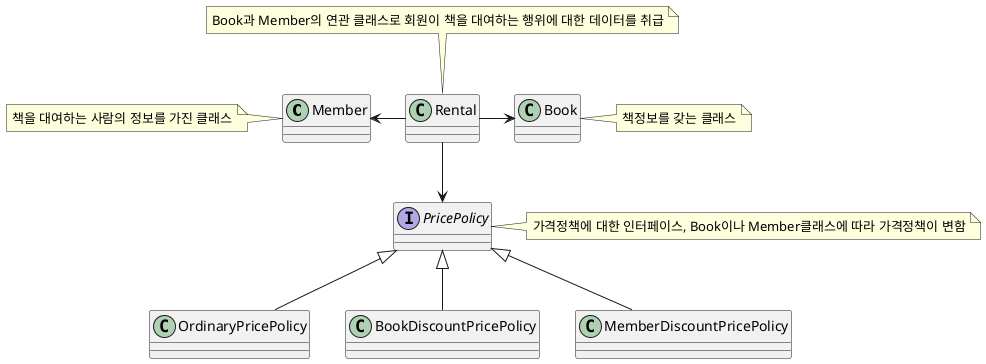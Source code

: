 @startuml
class Member
note left : 책을 대여하는 사람의 정보를 가진 클래스
class Rental
note top : Book과 Member의 연관 클래스로 회원이 책을 대여하는 행위에 대한 데이터를 취급
class Book
note right : 책정보를 갖는 클래스
interface PricePolicy
note right : 가격정책에 대한 인터페이스, Book이나 Member클래스에 따라 가격정책이 변함
class OrdinaryPricePolicy
class BookDiscountPricePolicy
class MemberDiscountPricePolicy

Member <- Rental
Rental -> Book
Rental --> PricePolicy
PricePolicy <|-- OrdinaryPricePolicy
PricePolicy <|-- BookDiscountPricePolicy
PricePolicy <|-- MemberDiscountPricePolicy
@enduml